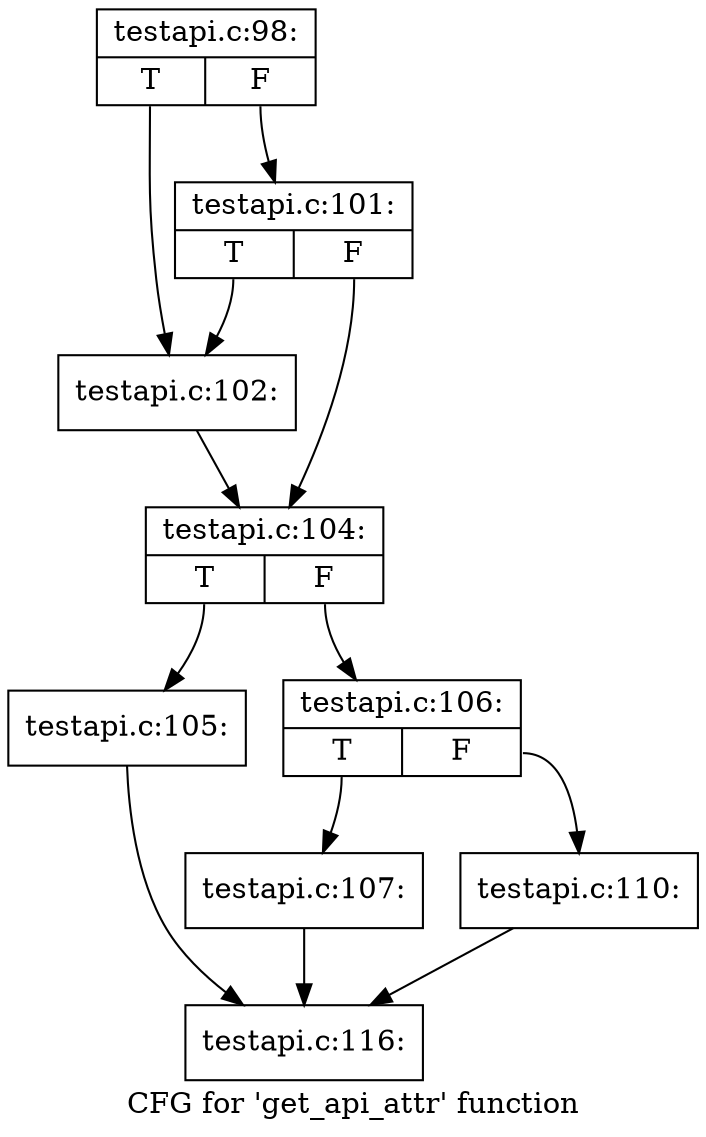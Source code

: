 digraph "CFG for 'get_api_attr' function" {
	label="CFG for 'get_api_attr' function";

	Node0x44314f0 [shape=record,label="{testapi.c:98:|{<s0>T|<s1>F}}"];
	Node0x44314f0:s0 -> Node0x4430690;
	Node0x44314f0:s1 -> Node0x4431230;
	Node0x4431230 [shape=record,label="{testapi.c:101:|{<s0>T|<s1>F}}"];
	Node0x4431230:s0 -> Node0x4430690;
	Node0x4431230:s1 -> Node0x44311e0;
	Node0x4430690 [shape=record,label="{testapi.c:102:}"];
	Node0x4430690 -> Node0x44311e0;
	Node0x44311e0 [shape=record,label="{testapi.c:104:|{<s0>T|<s1>F}}"];
	Node0x44311e0:s0 -> Node0x4431310;
	Node0x44311e0:s1 -> Node0x42528b0;
	Node0x4431310 [shape=record,label="{testapi.c:105:}"];
	Node0x4431310 -> Node0x4431820;
	Node0x42528b0 [shape=record,label="{testapi.c:106:|{<s0>T|<s1>F}}"];
	Node0x42528b0:s0 -> Node0x4252d10;
	Node0x42528b0:s1 -> Node0x4252d60;
	Node0x4252d10 [shape=record,label="{testapi.c:107:}"];
	Node0x4252d10 -> Node0x4431820;
	Node0x4252d60 [shape=record,label="{testapi.c:110:}"];
	Node0x4252d60 -> Node0x4431820;
	Node0x4431820 [shape=record,label="{testapi.c:116:}"];
}
